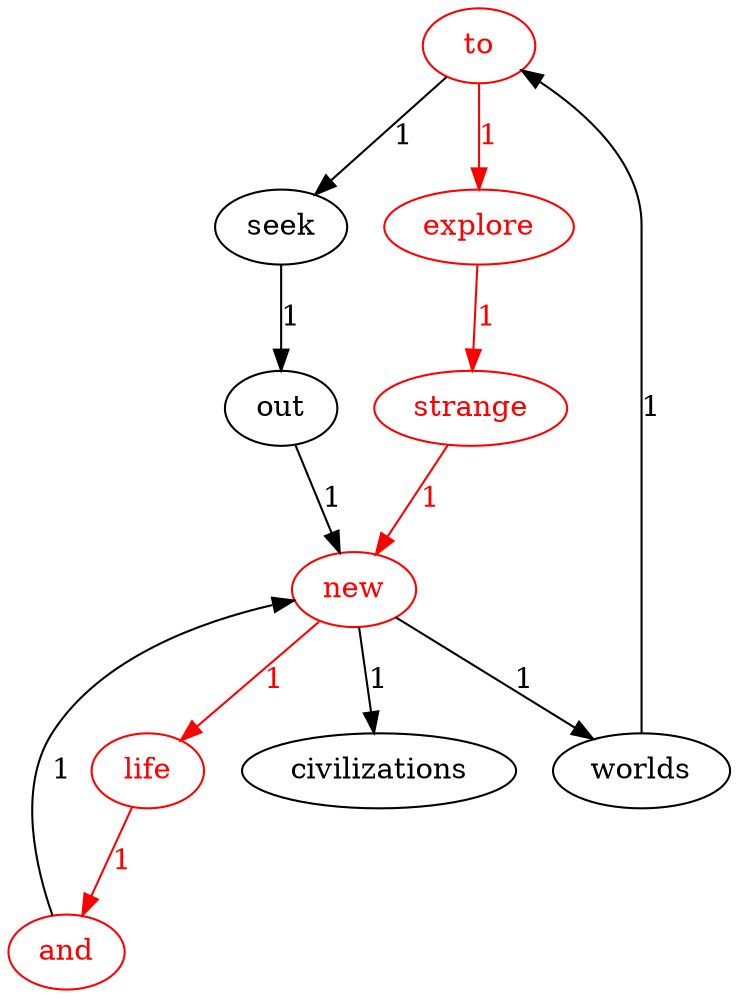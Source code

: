 digraph G {
    "to" [color="red", fontcolor="red"];
    "strange" [color="red", fontcolor="red"];
    "life" [color="red", fontcolor="red"];
    "and" [color="red", fontcolor="red"];
    "civilizations";
    "new" [color="red", fontcolor="red"];
    "seek";
    "out";
    "explore" [color="red", fontcolor="red"];
    "worlds";
    "to" -> "seek" [label="1"];
    "to" -> "explore" [label="1", color="red", fontcolor="red"];
    "strange" -> "new" [label="1", color="red", fontcolor="red"];
    "life" -> "and" [label="1", color="red", fontcolor="red"];
    "and" -> "new" [label="1"];
    "new" -> "life" [label="1", color="red", fontcolor="red"];
    "new" -> "civilizations" [label="1"];
    "new" -> "worlds" [label="1"];
    "seek" -> "out" [label="1"];
    "out" -> "new" [label="1"];
    "explore" -> "strange" [label="1", color="red", fontcolor="red"];
    "worlds" -> "to" [label="1"];
}